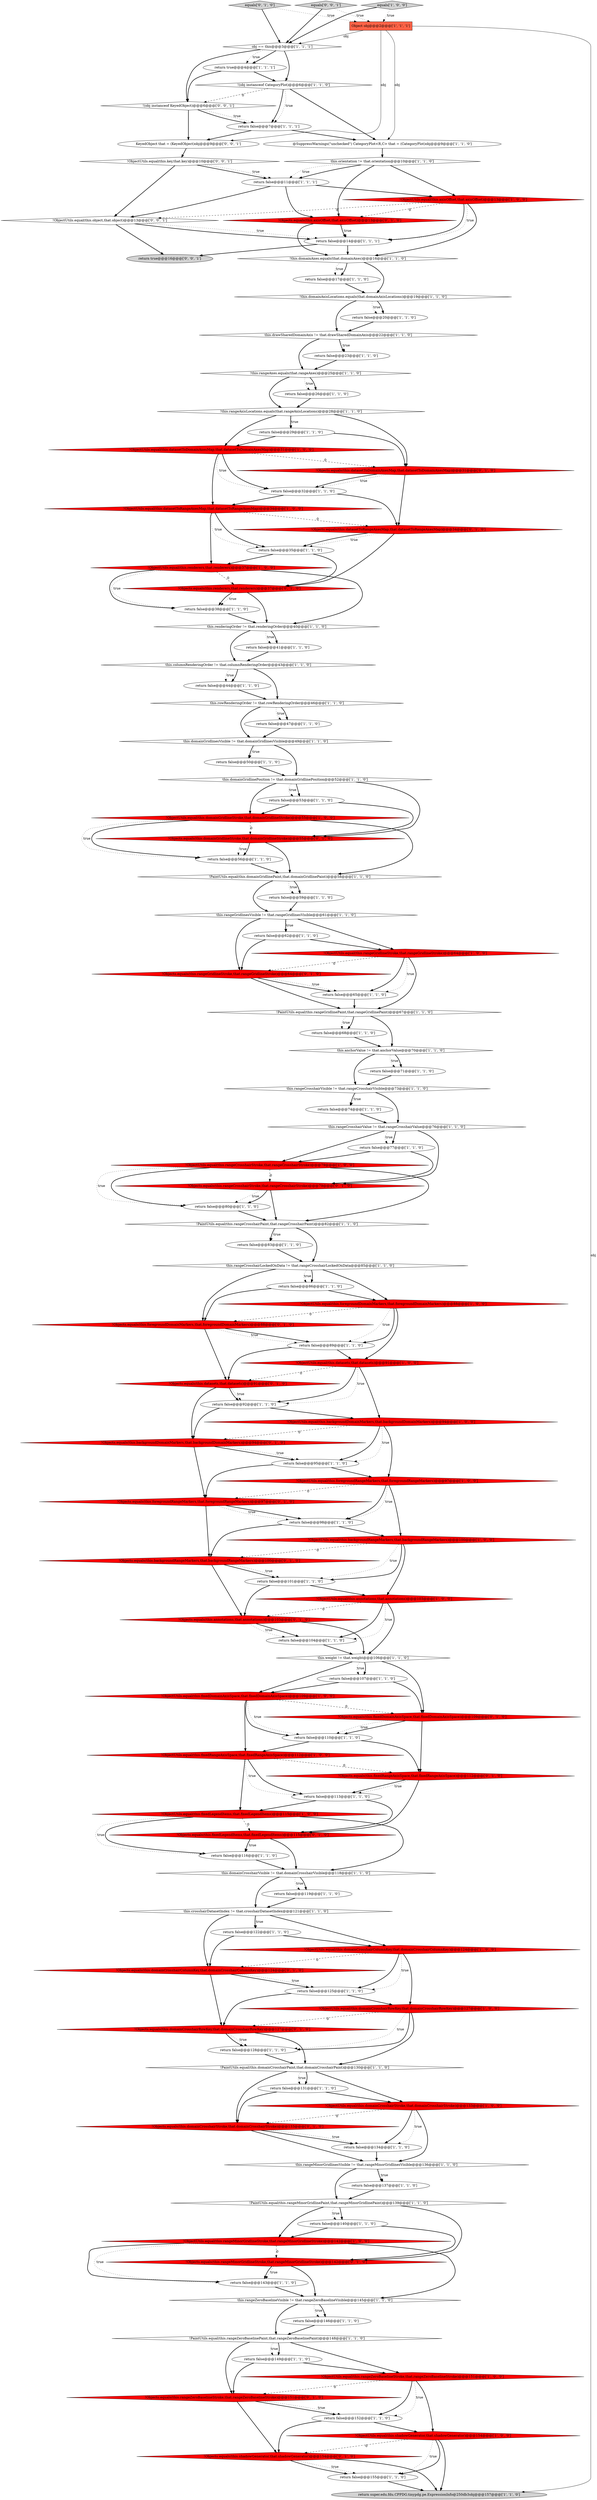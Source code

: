 digraph {
115 [style = filled, label = "!Objects.equals(this.shadowGenerator,that.shadowGenerator)@@@154@@@['0', '1', '0']", fillcolor = red, shape = diamond image = "AAA1AAABBB2BBB"];
19 [style = filled, label = "!ObjectUtils.equal(this.fixedDomainAxisSpace,that.fixedDomainAxisSpace)@@@109@@@['1', '0', '0']", fillcolor = red, shape = diamond image = "AAA1AAABBB1BBB"];
24 [style = filled, label = "return false@@@137@@@['1', '1', '0']", fillcolor = white, shape = ellipse image = "AAA0AAABBB1BBB"];
89 [style = filled, label = "this.rangeMinorGridlinesVisible != that.rangeMinorGridlinesVisible@@@136@@@['1', '1', '0']", fillcolor = white, shape = diamond image = "AAA0AAABBB1BBB"];
4 [style = filled, label = "return false@@@119@@@['1', '1', '0']", fillcolor = white, shape = ellipse image = "AAA0AAABBB1BBB"];
102 [style = filled, label = "!ObjectUtils.equal(this.rangeGridlineStroke,that.rangeGridlineStroke)@@@64@@@['1', '0', '0']", fillcolor = red, shape = diamond image = "AAA1AAABBB1BBB"];
10 [style = filled, label = "this.orientation != that.orientation@@@10@@@['1', '1', '0']", fillcolor = white, shape = diamond image = "AAA0AAABBB1BBB"];
52 [style = filled, label = "return false@@@152@@@['1', '1', '0']", fillcolor = white, shape = ellipse image = "AAA0AAABBB1BBB"];
63 [style = filled, label = "!ObjectUtils.equal(this.datasetToRangeAxesMap,that.datasetToRangeAxesMap)@@@34@@@['1', '0', '0']", fillcolor = red, shape = diamond image = "AAA1AAABBB1BBB"];
47 [style = filled, label = "this.renderingOrder != that.renderingOrder@@@40@@@['1', '1', '0']", fillcolor = white, shape = diamond image = "AAA0AAABBB1BBB"];
106 [style = filled, label = "!Objects.equals(this.datasetToRangeAxesMap,that.datasetToRangeAxesMap)@@@34@@@['0', '1', '0']", fillcolor = red, shape = diamond image = "AAA1AAABBB2BBB"];
7 [style = filled, label = "return false@@@47@@@['1', '1', '0']", fillcolor = white, shape = ellipse image = "AAA0AAABBB1BBB"];
127 [style = filled, label = "!Objects.equals(this.foregroundRangeMarkers,that.foregroundRangeMarkers)@@@97@@@['0', '1', '0']", fillcolor = red, shape = diamond image = "AAA1AAABBB2BBB"];
3 [style = filled, label = "!this.domainAxes.equals(that.domainAxes)@@@16@@@['1', '1', '0']", fillcolor = white, shape = diamond image = "AAA0AAABBB1BBB"];
107 [style = filled, label = "!Objects.equals(this.fixedLegendItems,that.fixedLegendItems)@@@115@@@['0', '1', '0']", fillcolor = red, shape = diamond image = "AAA1AAABBB2BBB"];
5 [style = filled, label = "return false@@@53@@@['1', '1', '0']", fillcolor = white, shape = ellipse image = "AAA0AAABBB1BBB"];
69 [style = filled, label = "this.anchorValue != that.anchorValue@@@70@@@['1', '1', '0']", fillcolor = white, shape = diamond image = "AAA0AAABBB1BBB"];
81 [style = filled, label = "return false@@@59@@@['1', '1', '0']", fillcolor = white, shape = ellipse image = "AAA0AAABBB1BBB"];
50 [style = filled, label = "return false@@@110@@@['1', '1', '0']", fillcolor = white, shape = ellipse image = "AAA0AAABBB1BBB"];
77 [style = filled, label = "this.weight != that.weight@@@106@@@['1', '1', '0']", fillcolor = white, shape = diamond image = "AAA0AAABBB1BBB"];
111 [style = filled, label = "!Objects.equals(this.fixedDomainAxisSpace,that.fixedDomainAxisSpace)@@@109@@@['0', '1', '0']", fillcolor = red, shape = diamond image = "AAA1AAABBB2BBB"];
8 [style = filled, label = "return false@@@95@@@['1', '1', '0']", fillcolor = white, shape = ellipse image = "AAA0AAABBB1BBB"];
46 [style = filled, label = "!ObjectUtils.equal(this.shadowGenerator,that.shadowGenerator)@@@154@@@['1', '0', '0']", fillcolor = red, shape = diamond image = "AAA1AAABBB1BBB"];
95 [style = filled, label = "!this.domainAxisLocations.equals(that.domainAxisLocations)@@@19@@@['1', '1', '0']", fillcolor = white, shape = diamond image = "AAA0AAABBB1BBB"];
90 [style = filled, label = "return false@@@17@@@['1', '1', '0']", fillcolor = white, shape = ellipse image = "AAA0AAABBB1BBB"];
82 [style = filled, label = "!ObjectUtils.equal(this.annotations,that.annotations)@@@103@@@['1', '0', '0']", fillcolor = red, shape = diamond image = "AAA1AAABBB1BBB"];
9 [style = filled, label = "!PaintUtils.equal(this.rangeCrosshairPaint,that.rangeCrosshairPaint)@@@82@@@['1', '1', '0']", fillcolor = white, shape = diamond image = "AAA0AAABBB1BBB"];
74 [style = filled, label = "return false@@@32@@@['1', '1', '0']", fillcolor = white, shape = ellipse image = "AAA0AAABBB1BBB"];
128 [style = filled, label = "equals['0', '1', '0']", fillcolor = lightgray, shape = diamond image = "AAA0AAABBB2BBB"];
65 [style = filled, label = "return false@@@14@@@['1', '1', '1']", fillcolor = white, shape = ellipse image = "AAA0AAABBB1BBB"];
35 [style = filled, label = "this.rangeCrosshairValue != that.rangeCrosshairValue@@@76@@@['1', '1', '0']", fillcolor = white, shape = diamond image = "AAA0AAABBB1BBB"];
32 [style = filled, label = "return false@@@134@@@['1', '1', '0']", fillcolor = white, shape = ellipse image = "AAA0AAABBB1BBB"];
64 [style = filled, label = "this.rowRenderingOrder != that.rowRenderingOrder@@@46@@@['1', '1', '0']", fillcolor = white, shape = diamond image = "AAA0AAABBB1BBB"];
56 [style = filled, label = "return false@@@80@@@['1', '1', '0']", fillcolor = white, shape = ellipse image = "AAA0AAABBB1BBB"];
36 [style = filled, label = "return false@@@23@@@['1', '1', '0']", fillcolor = white, shape = ellipse image = "AAA0AAABBB1BBB"];
97 [style = filled, label = "!PaintUtils.equal(this.rangeMinorGridlinePaint,that.rangeMinorGridlinePaint)@@@139@@@['1', '1', '0']", fillcolor = white, shape = diamond image = "AAA0AAABBB1BBB"];
37 [style = filled, label = "!ObjectUtils.equal(this.backgroundRangeMarkers,that.backgroundRangeMarkers)@@@100@@@['1', '0', '0']", fillcolor = red, shape = diamond image = "AAA1AAABBB1BBB"];
84 [style = filled, label = "return false@@@44@@@['1', '1', '0']", fillcolor = white, shape = ellipse image = "AAA0AAABBB1BBB"];
15 [style = filled, label = "return false@@@74@@@['1', '1', '0']", fillcolor = white, shape = ellipse image = "AAA0AAABBB1BBB"];
131 [style = filled, label = "return true@@@16@@@['0', '0', '1']", fillcolor = lightgray, shape = ellipse image = "AAA0AAABBB3BBB"];
54 [style = filled, label = "!ObjectUtils.equal(this.foregroundDomainMarkers,that.foregroundDomainMarkers)@@@88@@@['1', '0', '0']", fillcolor = red, shape = diamond image = "AAA1AAABBB1BBB"];
114 [style = filled, label = "!Objects.equals(this.rangeCrosshairStroke,that.rangeCrosshairStroke)@@@79@@@['0', '1', '0']", fillcolor = red, shape = diamond image = "AAA1AAABBB2BBB"];
67 [style = filled, label = "return false@@@149@@@['1', '1', '0']", fillcolor = white, shape = ellipse image = "AAA0AAABBB1BBB"];
71 [style = filled, label = "return false@@@107@@@['1', '1', '0']", fillcolor = white, shape = ellipse image = "AAA0AAABBB1BBB"];
44 [style = filled, label = "return false@@@122@@@['1', '1', '0']", fillcolor = white, shape = ellipse image = "AAA0AAABBB1BBB"];
117 [style = filled, label = "!Objects.equals(this.domainCrosshairRowKey,that.domainCrosshairRowKey)@@@127@@@['0', '1', '0']", fillcolor = red, shape = diamond image = "AAA1AAABBB2BBB"];
23 [style = filled, label = "return false@@@89@@@['1', '1', '0']", fillcolor = white, shape = ellipse image = "AAA0AAABBB1BBB"];
6 [style = filled, label = "return false@@@140@@@['1', '1', '0']", fillcolor = white, shape = ellipse image = "AAA0AAABBB1BBB"];
123 [style = filled, label = "!Objects.equals(this.domainCrosshairColumnKey,that.domainCrosshairColumnKey)@@@124@@@['0', '1', '0']", fillcolor = red, shape = diamond image = "AAA1AAABBB2BBB"];
80 [style = filled, label = "return false@@@38@@@['1', '1', '0']", fillcolor = white, shape = ellipse image = "AAA0AAABBB1BBB"];
130 [style = filled, label = "!(obj instanceof KeyedObject)@@@6@@@['0', '0', '1']", fillcolor = white, shape = diamond image = "AAA0AAABBB3BBB"];
73 [style = filled, label = "return super.edu.fdu.CPPDG.tinypdg.pe.ExpressionInfo@250db3obj@@@157@@@['1', '1', '0']", fillcolor = lightgray, shape = ellipse image = "AAA0AAABBB1BBB"];
51 [style = filled, label = "this.domainGridlinesVisible != that.domainGridlinesVisible@@@49@@@['1', '1', '0']", fillcolor = white, shape = diamond image = "AAA0AAABBB1BBB"];
91 [style = filled, label = "return false@@@77@@@['1', '1', '0']", fillcolor = white, shape = ellipse image = "AAA0AAABBB1BBB"];
20 [style = filled, label = "return false@@@146@@@['1', '1', '0']", fillcolor = white, shape = ellipse image = "AAA0AAABBB1BBB"];
121 [style = filled, label = "!Objects.equals(this.backgroundDomainMarkers,that.backgroundDomainMarkers)@@@94@@@['0', '1', '0']", fillcolor = red, shape = diamond image = "AAA1AAABBB2BBB"];
98 [style = filled, label = "return false@@@20@@@['1', '1', '0']", fillcolor = white, shape = ellipse image = "AAA0AAABBB1BBB"];
78 [style = filled, label = "!ObjectUtils.equal(this.foregroundRangeMarkers,that.foregroundRangeMarkers)@@@97@@@['1', '0', '0']", fillcolor = red, shape = diamond image = "AAA1AAABBB1BBB"];
41 [style = filled, label = "return false@@@26@@@['1', '1', '0']", fillcolor = white, shape = ellipse image = "AAA0AAABBB1BBB"];
122 [style = filled, label = "!Objects.equals(this.renderers,that.renderers)@@@37@@@['0', '1', '0']", fillcolor = red, shape = diamond image = "AAA1AAABBB2BBB"];
17 [style = filled, label = "this.rangeCrosshairLockedOnData != that.rangeCrosshairLockedOnData@@@85@@@['1', '1', '0']", fillcolor = white, shape = diamond image = "AAA0AAABBB1BBB"];
94 [style = filled, label = "return false@@@125@@@['1', '1', '0']", fillcolor = white, shape = ellipse image = "AAA0AAABBB1BBB"];
25 [style = filled, label = "this.domainGridlinePosition != that.domainGridlinePosition@@@52@@@['1', '1', '0']", fillcolor = white, shape = diamond image = "AAA0AAABBB1BBB"];
18 [style = filled, label = "return false@@@92@@@['1', '1', '0']", fillcolor = white, shape = ellipse image = "AAA0AAABBB1BBB"];
104 [style = filled, label = "return false@@@155@@@['1', '1', '0']", fillcolor = white, shape = ellipse image = "AAA0AAABBB1BBB"];
11 [style = filled, label = "this.domainCrosshairVisible != that.domainCrosshairVisible@@@118@@@['1', '1', '0']", fillcolor = white, shape = diamond image = "AAA0AAABBB1BBB"];
31 [style = filled, label = "!ObjectUtils.equal(this.domainCrosshairColumnKey,that.domainCrosshairColumnKey)@@@124@@@['1', '0', '0']", fillcolor = red, shape = diamond image = "AAA1AAABBB1BBB"];
26 [style = filled, label = "!ObjectUtils.equal(this.domainGridlineStroke,that.domainGridlineStroke)@@@55@@@['1', '0', '0']", fillcolor = red, shape = diamond image = "AAA1AAABBB1BBB"];
45 [style = filled, label = "!this.rangeAxisLocations.equals(that.rangeAxisLocations)@@@28@@@['1', '1', '0']", fillcolor = white, shape = diamond image = "AAA0AAABBB1BBB"];
83 [style = filled, label = "return false@@@101@@@['1', '1', '0']", fillcolor = white, shape = ellipse image = "AAA0AAABBB1BBB"];
100 [style = filled, label = "return false@@@71@@@['1', '1', '0']", fillcolor = white, shape = ellipse image = "AAA0AAABBB1BBB"];
86 [style = filled, label = "return false@@@128@@@['1', '1', '0']", fillcolor = white, shape = ellipse image = "AAA0AAABBB1BBB"];
33 [style = filled, label = "Object obj@@@2@@@['1', '1', '1']", fillcolor = tomato, shape = box image = "AAA0AAABBB1BBB"];
27 [style = filled, label = "@SuppressWarnings(\"unchecked\") CategoryPlot<R,C> that = (CategoryPlot)obj@@@9@@@['1', '1', '0']", fillcolor = white, shape = ellipse image = "AAA0AAABBB1BBB"];
39 [style = filled, label = "!PaintUtils.equal(this.rangeZeroBaselinePaint,that.rangeZeroBaselinePaint)@@@148@@@['1', '1', '0']", fillcolor = white, shape = diamond image = "AAA0AAABBB1BBB"];
1 [style = filled, label = "return false@@@113@@@['1', '1', '0']", fillcolor = white, shape = ellipse image = "AAA0AAABBB1BBB"];
125 [style = filled, label = "!Objects.equals(this.rangeZeroBaselineStroke,that.rangeZeroBaselineStroke)@@@151@@@['0', '1', '0']", fillcolor = red, shape = diamond image = "AAA1AAABBB2BBB"];
92 [style = filled, label = "return false@@@41@@@['1', '1', '0']", fillcolor = white, shape = ellipse image = "AAA0AAABBB1BBB"];
85 [style = filled, label = "this.columnRenderingOrder != that.columnRenderingOrder@@@43@@@['1', '1', '0']", fillcolor = white, shape = diamond image = "AAA0AAABBB1BBB"];
43 [style = filled, label = "return false@@@104@@@['1', '1', '0']", fillcolor = white, shape = ellipse image = "AAA0AAABBB1BBB"];
29 [style = filled, label = "return false@@@86@@@['1', '1', '0']", fillcolor = white, shape = ellipse image = "AAA0AAABBB1BBB"];
38 [style = filled, label = "!ObjectUtils.equal(this.datasets,that.datasets)@@@91@@@['1', '0', '0']", fillcolor = red, shape = diamond image = "AAA1AAABBB1BBB"];
57 [style = filled, label = "this.rangeCrosshairVisible != that.rangeCrosshairVisible@@@73@@@['1', '1', '0']", fillcolor = white, shape = diamond image = "AAA0AAABBB1BBB"];
134 [style = filled, label = "equals['0', '0', '1']", fillcolor = lightgray, shape = diamond image = "AAA0AAABBB3BBB"];
14 [style = filled, label = "return false@@@62@@@['1', '1', '0']", fillcolor = white, shape = ellipse image = "AAA0AAABBB1BBB"];
109 [style = filled, label = "!Objects.equals(this.backgroundRangeMarkers,that.backgroundRangeMarkers)@@@100@@@['0', '1', '0']", fillcolor = red, shape = diamond image = "AAA1AAABBB2BBB"];
58 [style = filled, label = "!ObjectUtils.equal(this.rangeMinorGridlineStroke,that.rangeMinorGridlineStroke)@@@142@@@['1', '0', '0']", fillcolor = red, shape = diamond image = "AAA1AAABBB1BBB"];
75 [style = filled, label = "obj == this@@@3@@@['1', '1', '1']", fillcolor = white, shape = diamond image = "AAA0AAABBB1BBB"];
59 [style = filled, label = "return false@@@35@@@['1', '1', '0']", fillcolor = white, shape = ellipse image = "AAA0AAABBB1BBB"];
40 [style = filled, label = "this.drawSharedDomainAxis != that.drawSharedDomainAxis@@@22@@@['1', '1', '0']", fillcolor = white, shape = diamond image = "AAA0AAABBB1BBB"];
49 [style = filled, label = "!this.rangeAxes.equals(that.rangeAxes)@@@25@@@['1', '1', '0']", fillcolor = white, shape = diamond image = "AAA0AAABBB1BBB"];
105 [style = filled, label = "return false@@@68@@@['1', '1', '0']", fillcolor = white, shape = ellipse image = "AAA0AAABBB1BBB"];
120 [style = filled, label = "!Objects.equals(this.rangeGridlineStroke,that.rangeGridlineStroke)@@@64@@@['0', '1', '0']", fillcolor = red, shape = diamond image = "AAA1AAABBB2BBB"];
133 [style = filled, label = "!ObjectUtils.equal(this.key,that.key)@@@10@@@['0', '0', '1']", fillcolor = white, shape = diamond image = "AAA0AAABBB3BBB"];
76 [style = filled, label = "return false@@@131@@@['1', '1', '0']", fillcolor = white, shape = ellipse image = "AAA0AAABBB1BBB"];
87 [style = filled, label = "return false@@@7@@@['1', '1', '1']", fillcolor = white, shape = ellipse image = "AAA0AAABBB1BBB"];
129 [style = filled, label = "!ObjectUtils.equal(this.object,that.object)@@@13@@@['0', '0', '1']", fillcolor = white, shape = diamond image = "AAA0AAABBB3BBB"];
0 [style = filled, label = "return false@@@29@@@['1', '1', '0']", fillcolor = white, shape = ellipse image = "AAA0AAABBB1BBB"];
13 [style = filled, label = "!(obj instanceof CategoryPlot)@@@6@@@['1', '1', '0']", fillcolor = white, shape = diamond image = "AAA0AAABBB1BBB"];
61 [style = filled, label = "!ObjectUtils.equal(this.backgroundDomainMarkers,that.backgroundDomainMarkers)@@@94@@@['1', '0', '0']", fillcolor = red, shape = diamond image = "AAA1AAABBB1BBB"];
66 [style = filled, label = "!ObjectUtils.equal(this.datasetToDomainAxesMap,that.datasetToDomainAxesMap)@@@31@@@['1', '0', '0']", fillcolor = red, shape = diamond image = "AAA1AAABBB1BBB"];
28 [style = filled, label = "this.rangeZeroBaselineVisible != that.rangeZeroBaselineVisible@@@145@@@['1', '1', '0']", fillcolor = white, shape = diamond image = "AAA0AAABBB1BBB"];
21 [style = filled, label = "!ObjectUtils.equal(this.rangeZeroBaselineStroke,that.rangeZeroBaselineStroke)@@@151@@@['1', '0', '0']", fillcolor = red, shape = diamond image = "AAA1AAABBB1BBB"];
103 [style = filled, label = "return false@@@56@@@['1', '1', '0']", fillcolor = white, shape = ellipse image = "AAA0AAABBB1BBB"];
68 [style = filled, label = "return true@@@4@@@['1', '1', '1']", fillcolor = white, shape = ellipse image = "AAA0AAABBB1BBB"];
16 [style = filled, label = "!ObjectUtils.equal(this.renderers,that.renderers)@@@37@@@['1', '0', '0']", fillcolor = red, shape = diamond image = "AAA1AAABBB1BBB"];
118 [style = filled, label = "!Objects.equals(this.axisOffset,that.axisOffset)@@@13@@@['0', '1', '0']", fillcolor = red, shape = diamond image = "AAA1AAABBB2BBB"];
72 [style = filled, label = "this.rangeGridlinesVisible != that.rangeGridlinesVisible@@@61@@@['1', '1', '0']", fillcolor = white, shape = diamond image = "AAA0AAABBB1BBB"];
132 [style = filled, label = "KeyedObject that = (KeyedObject)obj@@@9@@@['0', '0', '1']", fillcolor = white, shape = ellipse image = "AAA0AAABBB3BBB"];
34 [style = filled, label = "!PaintUtils.equal(this.rangeGridlinePaint,that.rangeGridlinePaint)@@@67@@@['1', '1', '0']", fillcolor = white, shape = diamond image = "AAA0AAABBB1BBB"];
124 [style = filled, label = "!Objects.equals(this.domainCrosshairStroke,that.domainCrosshairStroke)@@@133@@@['0', '1', '0']", fillcolor = red, shape = diamond image = "AAA1AAABBB2BBB"];
60 [style = filled, label = "this.crosshairDatasetIndex != that.crosshairDatasetIndex@@@121@@@['1', '1', '0']", fillcolor = white, shape = diamond image = "AAA0AAABBB1BBB"];
113 [style = filled, label = "!Objects.equals(this.domainGridlineStroke,that.domainGridlineStroke)@@@55@@@['0', '1', '0']", fillcolor = red, shape = diamond image = "AAA1AAABBB2BBB"];
62 [style = filled, label = "return false@@@83@@@['1', '1', '0']", fillcolor = white, shape = ellipse image = "AAA0AAABBB1BBB"];
93 [style = filled, label = "return false@@@98@@@['1', '1', '0']", fillcolor = white, shape = ellipse image = "AAA0AAABBB1BBB"];
12 [style = filled, label = "equals['1', '0', '0']", fillcolor = lightgray, shape = diamond image = "AAA0AAABBB1BBB"];
55 [style = filled, label = "return false@@@50@@@['1', '1', '0']", fillcolor = white, shape = ellipse image = "AAA0AAABBB1BBB"];
79 [style = filled, label = "!ObjectUtils.equal(this.domainCrosshairRowKey,that.domainCrosshairRowKey)@@@127@@@['1', '0', '0']", fillcolor = red, shape = diamond image = "AAA1AAABBB1BBB"];
116 [style = filled, label = "!Objects.equals(this.foregroundDomainMarkers,that.foregroundDomainMarkers)@@@88@@@['0', '1', '0']", fillcolor = red, shape = diamond image = "AAA1AAABBB2BBB"];
110 [style = filled, label = "!Objects.equals(this.rangeMinorGridlineStroke,that.rangeMinorGridlineStroke)@@@142@@@['0', '1', '0']", fillcolor = red, shape = diamond image = "AAA1AAABBB2BBB"];
42 [style = filled, label = "!ObjectUtils.equal(this.rangeCrosshairStroke,that.rangeCrosshairStroke)@@@79@@@['1', '0', '0']", fillcolor = red, shape = diamond image = "AAA1AAABBB1BBB"];
53 [style = filled, label = "return false@@@65@@@['1', '1', '0']", fillcolor = white, shape = ellipse image = "AAA0AAABBB1BBB"];
119 [style = filled, label = "!Objects.equals(this.datasets,that.datasets)@@@91@@@['0', '1', '0']", fillcolor = red, shape = diamond image = "AAA1AAABBB2BBB"];
126 [style = filled, label = "!Objects.equals(this.fixedRangeAxisSpace,that.fixedRangeAxisSpace)@@@112@@@['0', '1', '0']", fillcolor = red, shape = diamond image = "AAA1AAABBB2BBB"];
22 [style = filled, label = "return false@@@11@@@['1', '1', '1']", fillcolor = white, shape = ellipse image = "AAA0AAABBB1BBB"];
96 [style = filled, label = "!PaintUtils.equal(this.domainCrosshairPaint,that.domainCrosshairPaint)@@@130@@@['1', '1', '0']", fillcolor = white, shape = diamond image = "AAA0AAABBB1BBB"];
48 [style = filled, label = "return false@@@116@@@['1', '1', '0']", fillcolor = white, shape = ellipse image = "AAA0AAABBB1BBB"];
70 [style = filled, label = "!ObjectUtils.equal(this.axisOffset,that.axisOffset)@@@13@@@['1', '0', '0']", fillcolor = red, shape = diamond image = "AAA1AAABBB1BBB"];
108 [style = filled, label = "!Objects.equals(this.annotations,that.annotations)@@@103@@@['0', '1', '0']", fillcolor = red, shape = diamond image = "AAA1AAABBB2BBB"];
112 [style = filled, label = "!Objects.equals(this.datasetToDomainAxesMap,that.datasetToDomainAxesMap)@@@31@@@['0', '1', '0']", fillcolor = red, shape = diamond image = "AAA1AAABBB2BBB"];
101 [style = filled, label = "!ObjectUtils.equal(this.domainCrosshairStroke,that.domainCrosshairStroke)@@@133@@@['1', '0', '0']", fillcolor = red, shape = diamond image = "AAA1AAABBB1BBB"];
88 [style = filled, label = "!PaintUtils.equal(this.domainGridlinePaint,that.domainGridlinePaint)@@@58@@@['1', '1', '0']", fillcolor = white, shape = diamond image = "AAA0AAABBB1BBB"];
99 [style = filled, label = "!ObjectUtils.equal(this.fixedLegendItems,that.fixedLegendItems)@@@115@@@['1', '0', '0']", fillcolor = red, shape = diamond image = "AAA1AAABBB1BBB"];
30 [style = filled, label = "!ObjectUtils.equal(this.fixedRangeAxisSpace,that.fixedRangeAxisSpace)@@@112@@@['1', '0', '0']", fillcolor = red, shape = diamond image = "AAA1AAABBB1BBB"];
2 [style = filled, label = "return false@@@143@@@['1', '1', '0']", fillcolor = white, shape = ellipse image = "AAA0AAABBB1BBB"];
99->48 [style = bold, label=""];
129->65 [style = dotted, label="true"];
113->103 [style = dotted, label="true"];
70->65 [style = bold, label=""];
16->80 [style = dotted, label="true"];
30->126 [style = dashed, label="0"];
124->32 [style = bold, label=""];
126->107 [style = bold, label=""];
26->88 [style = bold, label=""];
111->126 [style = bold, label=""];
11->60 [style = bold, label=""];
39->67 [style = bold, label=""];
19->111 [style = dashed, label="0"];
10->118 [style = bold, label=""];
74->106 [style = bold, label=""];
96->76 [style = bold, label=""];
41->45 [style = bold, label=""];
106->122 [style = bold, label=""];
109->83 [style = bold, label=""];
34->69 [style = bold, label=""];
2->28 [style = bold, label=""];
37->109 [style = dashed, label="0"];
75->130 [style = bold, label=""];
122->80 [style = dotted, label="true"];
37->83 [style = bold, label=""];
85->64 [style = bold, label=""];
125->52 [style = bold, label=""];
58->2 [style = bold, label=""];
110->2 [style = dotted, label="true"];
119->18 [style = dotted, label="true"];
37->83 [style = dotted, label="true"];
16->80 [style = bold, label=""];
130->87 [style = dotted, label="true"];
38->18 [style = dotted, label="true"];
61->8 [style = dotted, label="true"];
38->18 [style = bold, label=""];
7->51 [style = bold, label=""];
55->25 [style = bold, label=""];
77->71 [style = bold, label=""];
20->39 [style = bold, label=""];
95->98 [style = dotted, label="true"];
104->73 [style = bold, label=""];
63->16 [style = bold, label=""];
88->72 [style = bold, label=""];
52->115 [style = bold, label=""];
57->35 [style = bold, label=""];
114->56 [style = dotted, label="true"];
134->75 [style = bold, label=""];
87->27 [style = bold, label=""];
72->14 [style = dotted, label="true"];
28->20 [style = dotted, label="true"];
28->39 [style = bold, label=""];
82->77 [style = bold, label=""];
43->77 [style = bold, label=""];
35->91 [style = bold, label=""];
94->79 [style = bold, label=""];
54->116 [style = dashed, label="0"];
5->26 [style = bold, label=""];
24->97 [style = bold, label=""];
108->43 [style = bold, label=""];
33->75 [style = solid, label="obj"];
72->120 [style = bold, label=""];
121->127 [style = bold, label=""];
102->53 [style = dotted, label="true"];
39->21 [style = bold, label=""];
117->96 [style = bold, label=""];
126->1 [style = bold, label=""];
8->78 [style = bold, label=""];
27->10 [style = bold, label=""];
71->111 [style = bold, label=""];
101->32 [style = dotted, label="true"];
111->50 [style = bold, label=""];
44->31 [style = bold, label=""];
46->73 [style = bold, label=""];
70->65 [style = dotted, label="true"];
19->50 [style = dotted, label="true"];
13->87 [style = bold, label=""];
102->34 [style = bold, label=""];
110->28 [style = bold, label=""];
47->92 [style = dotted, label="true"];
16->47 [style = bold, label=""];
66->74 [style = bold, label=""];
5->113 [style = bold, label=""];
13->87 [style = dotted, label="true"];
42->114 [style = dashed, label="0"];
1->107 [style = bold, label=""];
119->121 [style = bold, label=""];
66->74 [style = dotted, label="true"];
125->115 [style = bold, label=""];
127->93 [style = bold, label=""];
79->117 [style = dashed, label="0"];
68->13 [style = bold, label=""];
10->70 [style = bold, label=""];
6->58 [style = bold, label=""];
63->106 [style = dashed, label="0"];
17->29 [style = bold, label=""];
97->6 [style = bold, label=""];
101->89 [style = bold, label=""];
40->49 [style = bold, label=""];
122->47 [style = bold, label=""];
99->11 [style = bold, label=""];
79->86 [style = bold, label=""];
42->9 [style = bold, label=""];
60->123 [style = bold, label=""];
9->62 [style = dotted, label="true"];
130->87 [style = bold, label=""];
22->118 [style = bold, label=""];
0->66 [style = bold, label=""];
18->61 [style = bold, label=""];
53->34 [style = bold, label=""];
109->108 [style = bold, label=""];
60->44 [style = dotted, label="true"];
82->43 [style = dotted, label="true"];
117->86 [style = dotted, label="true"];
51->55 [style = dotted, label="true"];
85->84 [style = bold, label=""];
26->103 [style = bold, label=""];
119->18 [style = bold, label=""];
33->132 [style = solid, label="obj"];
134->33 [style = dotted, label="true"];
124->32 [style = dotted, label="true"];
80->47 [style = bold, label=""];
39->67 [style = dotted, label="true"];
129->131 [style = bold, label=""];
21->125 [style = dashed, label="0"];
84->64 [style = bold, label=""];
35->114 [style = bold, label=""];
31->94 [style = dotted, label="true"];
133->129 [style = bold, label=""];
45->0 [style = dotted, label="true"];
111->50 [style = dotted, label="true"];
129->65 [style = bold, label=""];
71->19 [style = bold, label=""];
69->100 [style = dotted, label="true"];
61->121 [style = dashed, label="0"];
60->44 [style = bold, label=""];
49->45 [style = bold, label=""];
59->122 [style = bold, label=""];
110->2 [style = bold, label=""];
22->70 [style = bold, label=""];
114->9 [style = bold, label=""];
132->133 [style = bold, label=""];
11->4 [style = dotted, label="true"];
113->103 [style = bold, label=""];
115->104 [style = dotted, label="true"];
124->89 [style = bold, label=""];
13->27 [style = bold, label=""];
98->40 [style = bold, label=""];
127->93 [style = dotted, label="true"];
14->120 [style = bold, label=""];
17->29 [style = dotted, label="true"];
82->108 [style = dashed, label="0"];
108->77 [style = bold, label=""];
25->113 [style = bold, label=""];
54->23 [style = bold, label=""];
107->48 [style = dotted, label="true"];
133->22 [style = bold, label=""];
68->130 [style = bold, label=""];
66->112 [style = dashed, label="0"];
47->85 [style = bold, label=""];
17->116 [style = bold, label=""];
33->73 [style = solid, label="obj"];
89->24 [style = bold, label=""];
93->109 [style = bold, label=""];
79->96 [style = bold, label=""];
45->112 [style = bold, label=""];
69->57 [style = bold, label=""];
22->129 [style = bold, label=""];
46->115 [style = dashed, label="0"];
9->62 [style = bold, label=""];
59->16 [style = bold, label=""];
38->61 [style = bold, label=""];
67->21 [style = bold, label=""];
23->119 [style = bold, label=""];
100->57 [style = bold, label=""];
81->72 [style = bold, label=""];
51->55 [style = bold, label=""];
3->90 [style = bold, label=""];
42->56 [style = dotted, label="true"];
105->69 [style = bold, label=""];
122->80 [style = bold, label=""];
123->117 [style = bold, label=""];
10->22 [style = dotted, label="true"];
107->11 [style = bold, label=""];
19->30 [style = bold, label=""];
17->54 [style = bold, label=""];
64->51 [style = bold, label=""];
126->1 [style = dotted, label="true"];
78->93 [style = bold, label=""];
14->102 [style = bold, label=""];
37->82 [style = bold, label=""];
96->124 [style = bold, label=""];
3->90 [style = dotted, label="true"];
47->92 [style = bold, label=""];
57->15 [style = dotted, label="true"];
21->46 [style = bold, label=""];
50->126 [style = bold, label=""];
112->74 [style = dotted, label="true"];
45->0 [style = bold, label=""];
91->114 [style = bold, label=""];
65->131 [style = bold, label=""];
75->68 [style = bold, label=""];
54->38 [style = bold, label=""];
66->63 [style = bold, label=""];
95->98 [style = bold, label=""];
114->56 [style = bold, label=""];
50->30 [style = bold, label=""];
99->107 [style = dashed, label="0"];
76->101 [style = bold, label=""];
31->79 [style = bold, label=""];
0->112 [style = bold, label=""];
15->35 [style = bold, label=""];
38->119 [style = dashed, label="0"];
64->7 [style = dotted, label="true"];
93->37 [style = bold, label=""];
42->56 [style = bold, label=""];
120->53 [style = bold, label=""];
30->99 [style = bold, label=""];
60->31 [style = bold, label=""];
51->25 [style = bold, label=""];
76->124 [style = bold, label=""];
88->81 [style = dotted, label="true"];
26->103 [style = dotted, label="true"];
69->100 [style = bold, label=""];
106->59 [style = bold, label=""];
116->23 [style = bold, label=""];
34->105 [style = bold, label=""];
63->59 [style = bold, label=""];
79->86 [style = dotted, label="true"];
35->42 [style = bold, label=""];
125->52 [style = dotted, label="true"];
86->96 [style = bold, label=""];
116->119 [style = bold, label=""];
102->53 [style = bold, label=""];
19->50 [style = bold, label=""];
78->93 [style = dotted, label="true"];
34->105 [style = dotted, label="true"];
26->113 [style = dashed, label="0"];
102->120 [style = dashed, label="0"];
40->36 [style = bold, label=""];
57->15 [style = bold, label=""];
25->5 [style = bold, label=""];
118->3 [style = bold, label=""];
35->91 [style = dotted, label="true"];
96->76 [style = dotted, label="true"];
30->1 [style = dotted, label="true"];
103->88 [style = bold, label=""];
8->127 [style = bold, label=""];
128->33 [style = dotted, label="true"];
101->32 [style = bold, label=""];
78->37 [style = bold, label=""];
97->58 [style = bold, label=""];
115->104 [style = bold, label=""];
83->82 [style = bold, label=""];
112->106 [style = bold, label=""];
32->89 [style = bold, label=""];
118->65 [style = dotted, label="true"];
83->108 [style = bold, label=""];
106->59 [style = dotted, label="true"];
31->94 [style = bold, label=""];
121->8 [style = bold, label=""];
128->75 [style = bold, label=""];
120->53 [style = dotted, label="true"];
58->28 [style = bold, label=""];
115->73 [style = bold, label=""];
70->3 [style = bold, label=""];
28->20 [style = bold, label=""];
58->110 [style = dashed, label="0"];
58->2 [style = dotted, label="true"];
21->52 [style = dotted, label="true"];
18->121 [style = bold, label=""];
21->52 [style = bold, label=""];
97->6 [style = dotted, label="true"];
40->36 [style = dotted, label="true"];
6->110 [style = bold, label=""];
112->74 [style = bold, label=""];
3->95 [style = bold, label=""];
75->68 [style = dotted, label="true"];
45->66 [style = bold, label=""];
99->48 [style = dotted, label="true"];
46->104 [style = dotted, label="true"];
72->102 [style = bold, label=""];
29->116 [style = bold, label=""];
70->129 [style = dashed, label="0"];
12->33 [style = dotted, label="true"];
121->8 [style = dotted, label="true"];
118->65 [style = bold, label=""];
92->85 [style = bold, label=""];
72->14 [style = bold, label=""];
74->63 [style = bold, label=""];
33->27 [style = solid, label="obj"];
44->123 [style = bold, label=""];
107->48 [style = bold, label=""];
9->17 [style = bold, label=""];
88->81 [style = bold, label=""];
56->9 [style = bold, label=""];
97->110 [style = bold, label=""];
25->5 [style = dotted, label="true"];
89->24 [style = dotted, label="true"];
49->41 [style = dotted, label="true"];
12->75 [style = bold, label=""];
36->49 [style = bold, label=""];
31->123 [style = dashed, label="0"];
61->8 [style = bold, label=""];
25->26 [style = bold, label=""];
49->41 [style = bold, label=""];
96->101 [style = bold, label=""];
62->17 [style = bold, label=""];
16->122 [style = dashed, label="0"];
67->125 [style = bold, label=""];
52->46 [style = bold, label=""];
61->78 [style = bold, label=""];
77->111 [style = bold, label=""];
54->23 [style = dotted, label="true"];
63->59 [style = dotted, label="true"];
11->4 [style = bold, label=""];
39->125 [style = bold, label=""];
29->54 [style = bold, label=""];
13->130 [style = dashed, label="0"];
123->94 [style = bold, label=""];
123->94 [style = dotted, label="true"];
95->40 [style = bold, label=""];
94->117 [style = bold, label=""];
48->11 [style = bold, label=""];
101->124 [style = dashed, label="0"];
70->118 [style = dashed, label="0"];
91->42 [style = bold, label=""];
46->104 [style = bold, label=""];
130->132 [style = bold, label=""];
10->22 [style = bold, label=""];
75->13 [style = bold, label=""];
78->127 [style = dashed, label="0"];
65->3 [style = bold, label=""];
108->43 [style = dotted, label="true"];
30->1 [style = bold, label=""];
90->95 [style = bold, label=""];
4->60 [style = bold, label=""];
133->22 [style = dotted, label="true"];
82->43 [style = bold, label=""];
116->23 [style = dotted, label="true"];
117->86 [style = bold, label=""];
64->7 [style = bold, label=""];
1->99 [style = bold, label=""];
77->71 [style = dotted, label="true"];
89->97 [style = bold, label=""];
23->38 [style = bold, label=""];
120->34 [style = bold, label=""];
109->83 [style = dotted, label="true"];
87->132 [style = bold, label=""];
85->84 [style = dotted, label="true"];
77->19 [style = bold, label=""];
127->109 [style = bold, label=""];
113->88 [style = bold, label=""];
}
